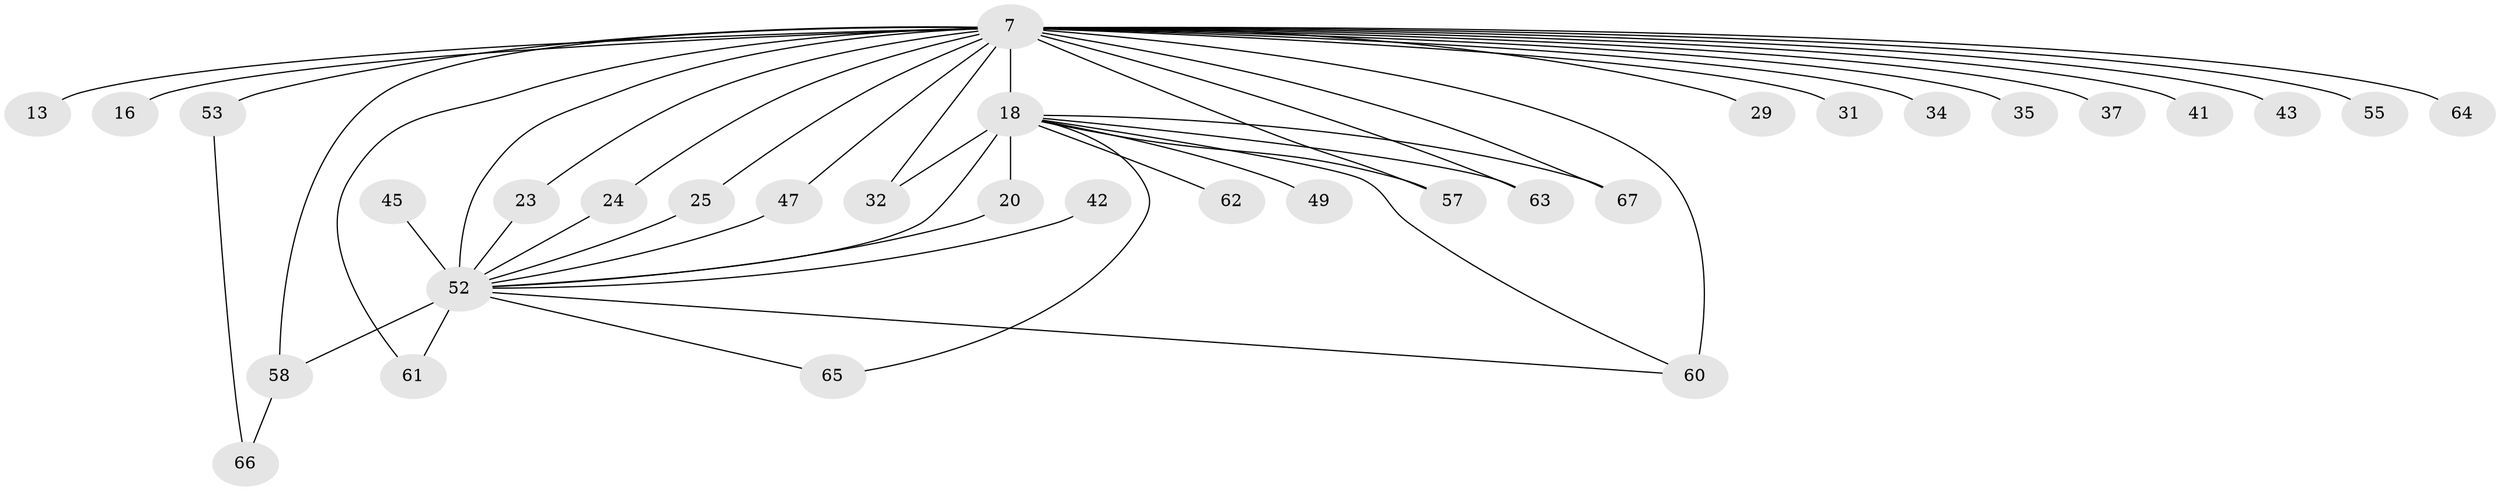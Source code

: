 // original degree distribution, {11: 0.014925373134328358, 12: 0.014925373134328358, 27: 0.014925373134328358, 19: 0.014925373134328358, 20: 0.014925373134328358, 16: 0.014925373134328358, 24: 0.014925373134328358, 17: 0.029850746268656716, 14: 0.014925373134328358, 4: 0.07462686567164178, 3: 0.13432835820895522, 2: 0.6119402985074627, 7: 0.014925373134328358, 5: 0.014925373134328358}
// Generated by graph-tools (version 1.1) at 2025/45/03/09/25 04:45:54]
// undirected, 33 vertices, 48 edges
graph export_dot {
graph [start="1"]
  node [color=gray90,style=filled];
  7 [super="+3+5"];
  13;
  16;
  18 [super="+9"];
  20;
  23;
  24;
  25;
  29;
  31;
  32 [super="+30"];
  34;
  35;
  37 [super="+19"];
  41;
  42;
  43;
  45;
  47 [super="+21"];
  49;
  52 [super="+12+10+22+2"];
  53 [super="+38"];
  55;
  57;
  58 [super="+26"];
  60 [super="+50+56"];
  61;
  62 [super="+51"];
  63 [super="+28"];
  64;
  65;
  66;
  67 [super="+59+54"];
  7 -- 24;
  7 -- 29 [weight=2];
  7 -- 32 [weight=2];
  7 -- 35 [weight=2];
  7 -- 43 [weight=2];
  7 -- 57;
  7 -- 64 [weight=2];
  7 -- 67 [weight=4];
  7 -- 13;
  7 -- 16;
  7 -- 31;
  7 -- 34 [weight=2];
  7 -- 55 [weight=2];
  7 -- 61;
  7 -- 63;
  7 -- 37 [weight=3];
  7 -- 18 [weight=9];
  7 -- 23;
  7 -- 25;
  7 -- 41;
  7 -- 47;
  7 -- 53 [weight=3];
  7 -- 58 [weight=3];
  7 -- 52 [weight=18];
  7 -- 60 [weight=9];
  18 -- 32;
  18 -- 65;
  18 -- 67 [weight=2];
  18 -- 49 [weight=2];
  18 -- 20;
  18 -- 52 [weight=9];
  18 -- 57;
  18 -- 60;
  18 -- 62 [weight=2];
  18 -- 63 [weight=2];
  20 -- 52;
  23 -- 52;
  24 -- 52;
  25 -- 52;
  42 -- 52 [weight=2];
  45 -- 52;
  47 -- 52;
  52 -- 65;
  52 -- 58;
  52 -- 60 [weight=2];
  52 -- 61;
  53 -- 66;
  58 -- 66;
}
